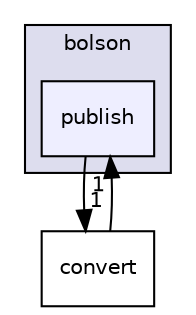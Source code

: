 digraph "src/bolson/publish" {
  compound=true
  node [ fontsize="10", fontname="Helvetica"];
  edge [ labelfontsize="10", labelfontname="Helvetica"];
  subgraph clusterdir_ccdd1d919cfc9cac7f8aaa91b24e2c45 {
    graph [ bgcolor="#ddddee", pencolor="black", label="bolson" fontname="Helvetica", fontsize="10", URL="dir_ccdd1d919cfc9cac7f8aaa91b24e2c45.html"]
  dir_fd616e3b6bba13cb50db3d0aef8e626c [shape=box, label="publish", style="filled", fillcolor="#eeeeff", pencolor="black", URL="dir_fd616e3b6bba13cb50db3d0aef8e626c.html"];
  }
  dir_023dea7f1944a52fb80d80ba228b94e0 [shape=box label="convert" URL="dir_023dea7f1944a52fb80d80ba228b94e0.html"];
  dir_fd616e3b6bba13cb50db3d0aef8e626c->dir_023dea7f1944a52fb80d80ba228b94e0 [headlabel="1", labeldistance=1.5 headhref="dir_000002_000004.html"];
  dir_023dea7f1944a52fb80d80ba228b94e0->dir_fd616e3b6bba13cb50db3d0aef8e626c [headlabel="1", labeldistance=1.5 headhref="dir_000004_000002.html"];
}
